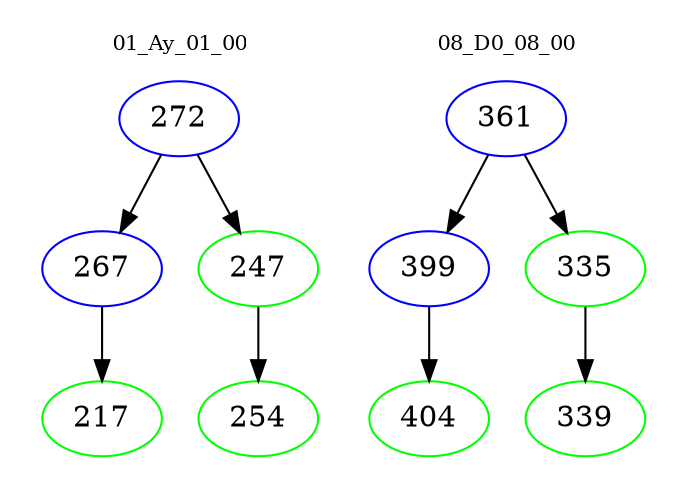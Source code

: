 digraph{
subgraph cluster_0 {
color = white
label = "01_Ay_01_00";
fontsize=10;
T0_272 [label="272", color="blue"]
T0_272 -> T0_267 [color="black"]
T0_267 [label="267", color="blue"]
T0_267 -> T0_217 [color="black"]
T0_217 [label="217", color="green"]
T0_272 -> T0_247 [color="black"]
T0_247 [label="247", color="green"]
T0_247 -> T0_254 [color="black"]
T0_254 [label="254", color="green"]
}
subgraph cluster_1 {
color = white
label = "08_D0_08_00";
fontsize=10;
T1_361 [label="361", color="blue"]
T1_361 -> T1_399 [color="black"]
T1_399 [label="399", color="blue"]
T1_399 -> T1_404 [color="black"]
T1_404 [label="404", color="green"]
T1_361 -> T1_335 [color="black"]
T1_335 [label="335", color="green"]
T1_335 -> T1_339 [color="black"]
T1_339 [label="339", color="green"]
}
}
